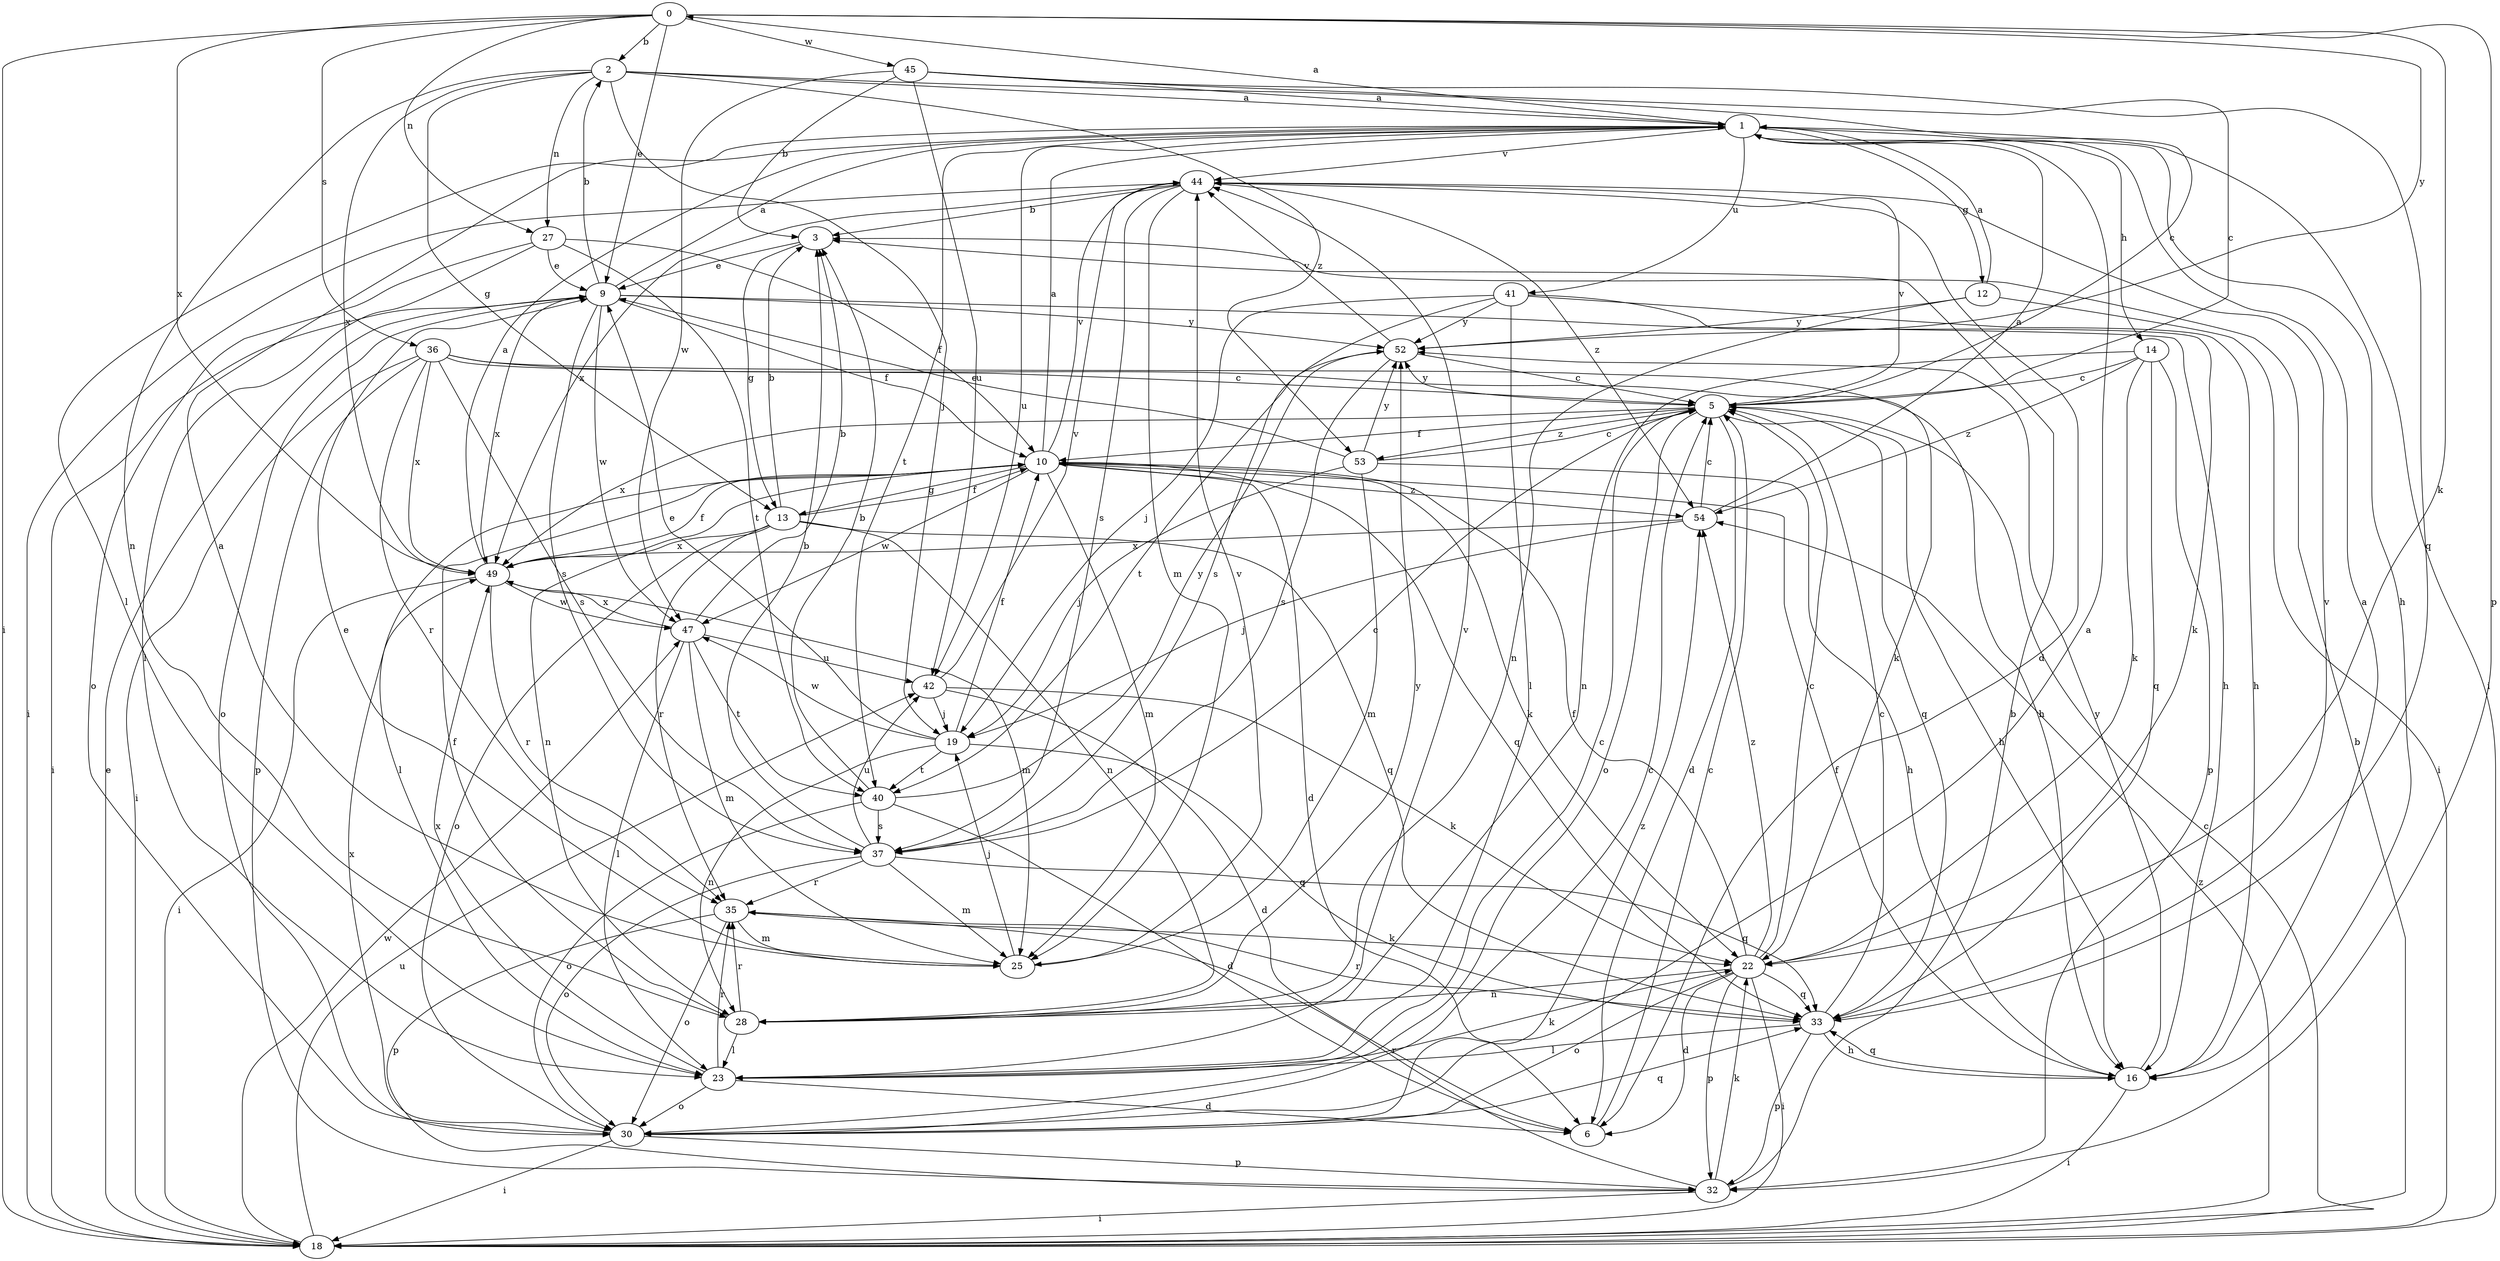 strict digraph  {
0;
1;
2;
3;
5;
6;
9;
10;
12;
13;
14;
16;
18;
19;
22;
23;
25;
27;
28;
30;
32;
33;
35;
36;
37;
40;
41;
42;
44;
45;
47;
49;
52;
53;
54;
0 -> 2  [label=b];
0 -> 9  [label=e];
0 -> 18  [label=i];
0 -> 22  [label=k];
0 -> 27  [label=n];
0 -> 32  [label=p];
0 -> 36  [label=s];
0 -> 45  [label=w];
0 -> 49  [label=x];
0 -> 52  [label=y];
1 -> 0  [label=a];
1 -> 12  [label=g];
1 -> 14  [label=h];
1 -> 16  [label=h];
1 -> 18  [label=i];
1 -> 23  [label=l];
1 -> 40  [label=t];
1 -> 41  [label=u];
1 -> 42  [label=u];
1 -> 44  [label=v];
2 -> 1  [label=a];
2 -> 5  [label=c];
2 -> 13  [label=g];
2 -> 19  [label=j];
2 -> 27  [label=n];
2 -> 28  [label=n];
2 -> 49  [label=x];
2 -> 53  [label=z];
3 -> 9  [label=e];
3 -> 13  [label=g];
5 -> 6  [label=d];
5 -> 10  [label=f];
5 -> 16  [label=h];
5 -> 30  [label=o];
5 -> 33  [label=q];
5 -> 44  [label=v];
5 -> 49  [label=x];
5 -> 52  [label=y];
5 -> 53  [label=z];
6 -> 5  [label=c];
9 -> 1  [label=a];
9 -> 2  [label=b];
9 -> 10  [label=f];
9 -> 16  [label=h];
9 -> 18  [label=i];
9 -> 30  [label=o];
9 -> 37  [label=s];
9 -> 47  [label=w];
9 -> 49  [label=x];
9 -> 52  [label=y];
10 -> 1  [label=a];
10 -> 6  [label=d];
10 -> 13  [label=g];
10 -> 22  [label=k];
10 -> 23  [label=l];
10 -> 25  [label=m];
10 -> 28  [label=n];
10 -> 33  [label=q];
10 -> 44  [label=v];
10 -> 47  [label=w];
10 -> 54  [label=z];
12 -> 1  [label=a];
12 -> 18  [label=i];
12 -> 28  [label=n];
12 -> 52  [label=y];
13 -> 3  [label=b];
13 -> 10  [label=f];
13 -> 28  [label=n];
13 -> 30  [label=o];
13 -> 33  [label=q];
13 -> 35  [label=r];
13 -> 49  [label=x];
14 -> 5  [label=c];
14 -> 22  [label=k];
14 -> 28  [label=n];
14 -> 32  [label=p];
14 -> 33  [label=q];
14 -> 54  [label=z];
16 -> 1  [label=a];
16 -> 10  [label=f];
16 -> 18  [label=i];
16 -> 33  [label=q];
16 -> 52  [label=y];
18 -> 3  [label=b];
18 -> 5  [label=c];
18 -> 9  [label=e];
18 -> 42  [label=u];
18 -> 47  [label=w];
18 -> 54  [label=z];
19 -> 9  [label=e];
19 -> 10  [label=f];
19 -> 28  [label=n];
19 -> 33  [label=q];
19 -> 40  [label=t];
19 -> 47  [label=w];
22 -> 5  [label=c];
22 -> 6  [label=d];
22 -> 10  [label=f];
22 -> 18  [label=i];
22 -> 28  [label=n];
22 -> 30  [label=o];
22 -> 32  [label=p];
22 -> 33  [label=q];
22 -> 54  [label=z];
23 -> 5  [label=c];
23 -> 6  [label=d];
23 -> 22  [label=k];
23 -> 30  [label=o];
23 -> 35  [label=r];
23 -> 44  [label=v];
23 -> 49  [label=x];
25 -> 1  [label=a];
25 -> 9  [label=e];
25 -> 19  [label=j];
25 -> 44  [label=v];
27 -> 9  [label=e];
27 -> 10  [label=f];
27 -> 23  [label=l];
27 -> 30  [label=o];
27 -> 40  [label=t];
28 -> 10  [label=f];
28 -> 23  [label=l];
28 -> 35  [label=r];
28 -> 52  [label=y];
30 -> 1  [label=a];
30 -> 5  [label=c];
30 -> 18  [label=i];
30 -> 32  [label=p];
30 -> 33  [label=q];
30 -> 49  [label=x];
30 -> 54  [label=z];
32 -> 3  [label=b];
32 -> 18  [label=i];
32 -> 22  [label=k];
32 -> 35  [label=r];
33 -> 5  [label=c];
33 -> 16  [label=h];
33 -> 23  [label=l];
33 -> 32  [label=p];
33 -> 35  [label=r];
33 -> 44  [label=v];
35 -> 22  [label=k];
35 -> 25  [label=m];
35 -> 30  [label=o];
35 -> 32  [label=p];
36 -> 5  [label=c];
36 -> 16  [label=h];
36 -> 18  [label=i];
36 -> 22  [label=k];
36 -> 32  [label=p];
36 -> 35  [label=r];
36 -> 37  [label=s];
36 -> 49  [label=x];
37 -> 3  [label=b];
37 -> 5  [label=c];
37 -> 25  [label=m];
37 -> 30  [label=o];
37 -> 33  [label=q];
37 -> 35  [label=r];
37 -> 42  [label=u];
40 -> 3  [label=b];
40 -> 6  [label=d];
40 -> 30  [label=o];
40 -> 37  [label=s];
40 -> 52  [label=y];
41 -> 16  [label=h];
41 -> 19  [label=j];
41 -> 22  [label=k];
41 -> 23  [label=l];
41 -> 37  [label=s];
41 -> 52  [label=y];
42 -> 6  [label=d];
42 -> 19  [label=j];
42 -> 22  [label=k];
42 -> 44  [label=v];
44 -> 3  [label=b];
44 -> 6  [label=d];
44 -> 18  [label=i];
44 -> 25  [label=m];
44 -> 37  [label=s];
44 -> 49  [label=x];
44 -> 54  [label=z];
45 -> 1  [label=a];
45 -> 3  [label=b];
45 -> 5  [label=c];
45 -> 33  [label=q];
45 -> 42  [label=u];
45 -> 47  [label=w];
47 -> 3  [label=b];
47 -> 23  [label=l];
47 -> 25  [label=m];
47 -> 40  [label=t];
47 -> 42  [label=u];
47 -> 49  [label=x];
49 -> 1  [label=a];
49 -> 10  [label=f];
49 -> 18  [label=i];
49 -> 25  [label=m];
49 -> 35  [label=r];
49 -> 47  [label=w];
52 -> 5  [label=c];
52 -> 37  [label=s];
52 -> 40  [label=t];
52 -> 44  [label=v];
53 -> 5  [label=c];
53 -> 9  [label=e];
53 -> 16  [label=h];
53 -> 19  [label=j];
53 -> 25  [label=m];
53 -> 52  [label=y];
54 -> 1  [label=a];
54 -> 5  [label=c];
54 -> 19  [label=j];
54 -> 49  [label=x];
}
